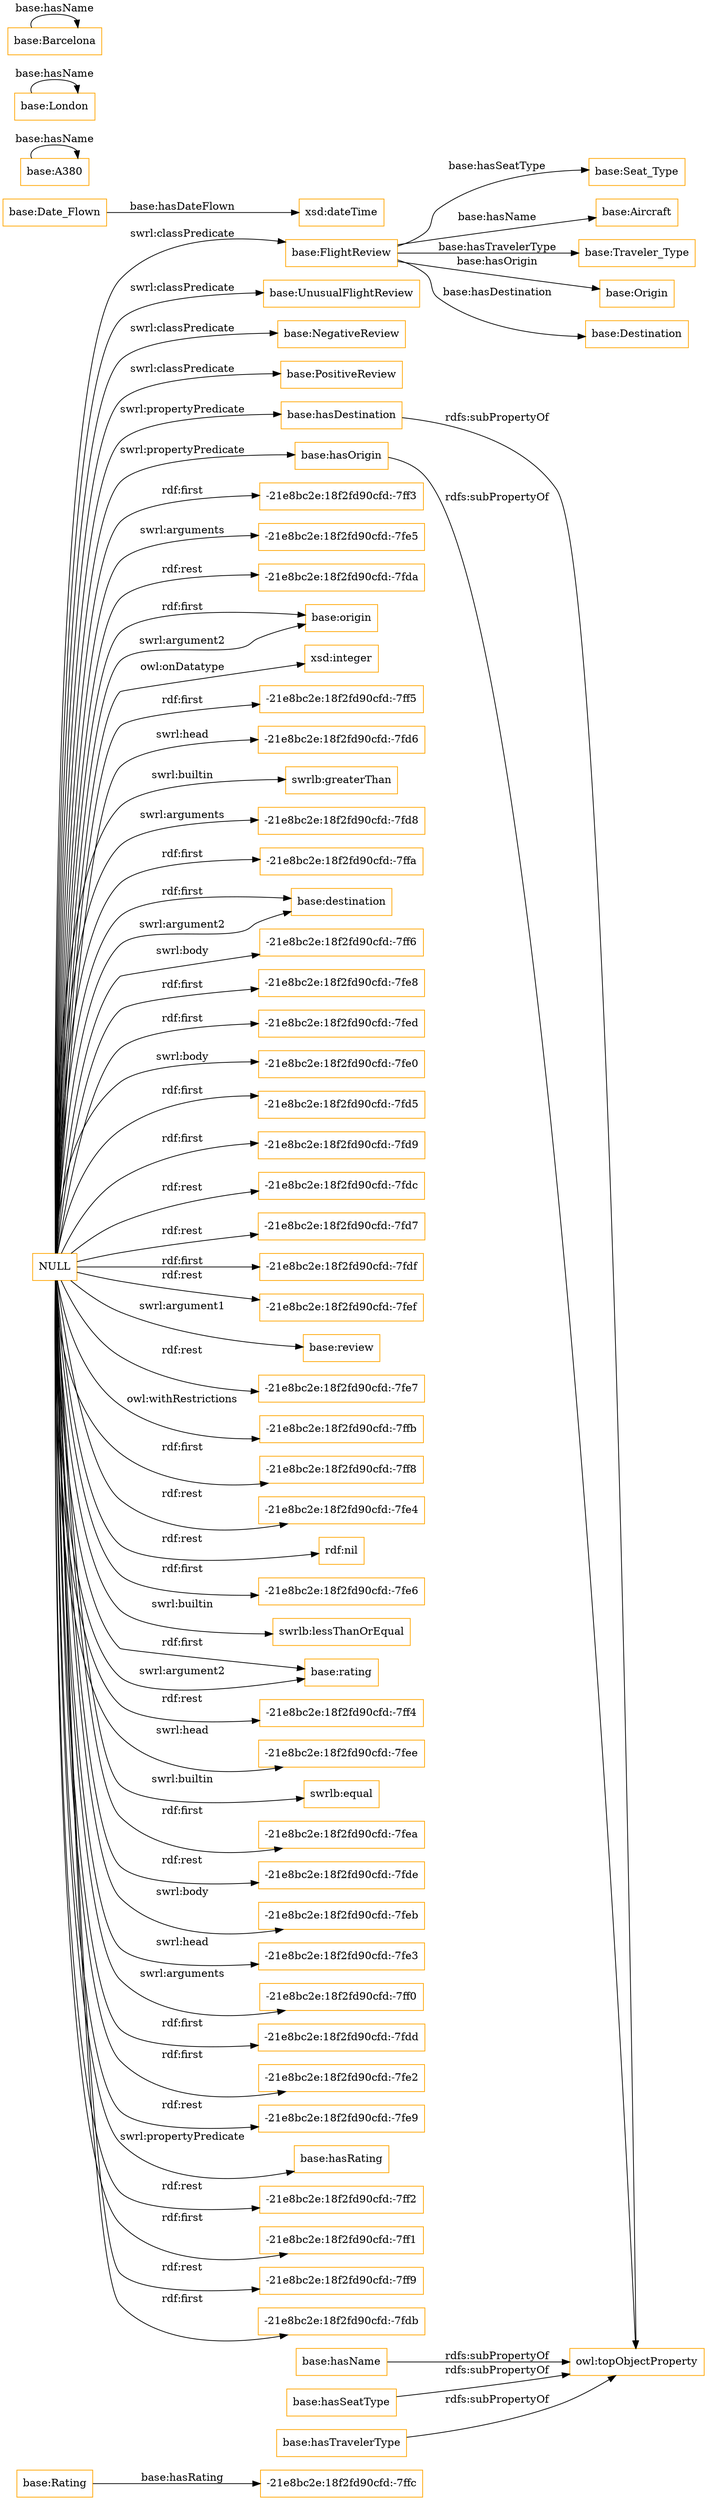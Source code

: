digraph ar2dtool_diagram { 
rankdir=LR;
size="1501"
node [shape = rectangle, color="orange"]; "base:Rating" "base:FlightReview" "base:Date_Flown" "base:UnusualFlightReview" "base:NegativeReview" "base:Seat_Type" "base:PositiveReview" "base:Aircraft" "base:Traveler_Type" "base:Origin" "base:Destination" ; /*classes style*/
	"base:A380" -> "base:A380" [ label = "base:hasName" ];
	"base:London" -> "base:London" [ label = "base:hasName" ];
	"base:hasName" -> "owl:topObjectProperty" [ label = "rdfs:subPropertyOf" ];
	"base:hasDestination" -> "owl:topObjectProperty" [ label = "rdfs:subPropertyOf" ];
	"base:hasOrigin" -> "owl:topObjectProperty" [ label = "rdfs:subPropertyOf" ];
	"base:hasSeatType" -> "owl:topObjectProperty" [ label = "rdfs:subPropertyOf" ];
	"base:hasTravelerType" -> "owl:topObjectProperty" [ label = "rdfs:subPropertyOf" ];
	"NULL" -> "-21e8bc2e:18f2fd90cfd:-7ff3" [ label = "rdf:first" ];
	"NULL" -> "base:FlightReview" [ label = "swrl:classPredicate" ];
	"NULL" -> "base:hasDestination" [ label = "swrl:propertyPredicate" ];
	"NULL" -> "-21e8bc2e:18f2fd90cfd:-7fe5" [ label = "swrl:arguments" ];
	"NULL" -> "-21e8bc2e:18f2fd90cfd:-7fda" [ label = "rdf:rest" ];
	"NULL" -> "base:origin" [ label = "rdf:first" ];
	"NULL" -> "base:NegativeReview" [ label = "swrl:classPredicate" ];
	"NULL" -> "xsd:integer" [ label = "owl:onDatatype" ];
	"NULL" -> "-21e8bc2e:18f2fd90cfd:-7ff5" [ label = "rdf:first" ];
	"NULL" -> "-21e8bc2e:18f2fd90cfd:-7fd6" [ label = "swrl:head" ];
	"NULL" -> "swrlb:greaterThan" [ label = "swrl:builtin" ];
	"NULL" -> "-21e8bc2e:18f2fd90cfd:-7fd8" [ label = "swrl:arguments" ];
	"NULL" -> "-21e8bc2e:18f2fd90cfd:-7ffa" [ label = "rdf:first" ];
	"NULL" -> "base:destination" [ label = "rdf:first" ];
	"NULL" -> "-21e8bc2e:18f2fd90cfd:-7ff6" [ label = "swrl:body" ];
	"NULL" -> "-21e8bc2e:18f2fd90cfd:-7fe8" [ label = "rdf:first" ];
	"NULL" -> "-21e8bc2e:18f2fd90cfd:-7fed" [ label = "rdf:first" ];
	"NULL" -> "-21e8bc2e:18f2fd90cfd:-7fe0" [ label = "swrl:body" ];
	"NULL" -> "-21e8bc2e:18f2fd90cfd:-7fd5" [ label = "rdf:first" ];
	"NULL" -> "-21e8bc2e:18f2fd90cfd:-7fd9" [ label = "rdf:first" ];
	"NULL" -> "-21e8bc2e:18f2fd90cfd:-7fdc" [ label = "rdf:rest" ];
	"NULL" -> "-21e8bc2e:18f2fd90cfd:-7fd7" [ label = "rdf:rest" ];
	"NULL" -> "-21e8bc2e:18f2fd90cfd:-7fdf" [ label = "rdf:first" ];
	"NULL" -> "-21e8bc2e:18f2fd90cfd:-7fef" [ label = "rdf:rest" ];
	"NULL" -> "base:review" [ label = "swrl:argument1" ];
	"NULL" -> "-21e8bc2e:18f2fd90cfd:-7fe7" [ label = "rdf:rest" ];
	"NULL" -> "-21e8bc2e:18f2fd90cfd:-7ffb" [ label = "owl:withRestrictions" ];
	"NULL" -> "-21e8bc2e:18f2fd90cfd:-7ff8" [ label = "rdf:first" ];
	"NULL" -> "-21e8bc2e:18f2fd90cfd:-7fe4" [ label = "rdf:rest" ];
	"NULL" -> "rdf:nil" [ label = "rdf:rest" ];
	"NULL" -> "-21e8bc2e:18f2fd90cfd:-7fe6" [ label = "rdf:first" ];
	"NULL" -> "base:destination" [ label = "swrl:argument2" ];
	"NULL" -> "swrlb:lessThanOrEqual" [ label = "swrl:builtin" ];
	"NULL" -> "base:rating" [ label = "rdf:first" ];
	"NULL" -> "-21e8bc2e:18f2fd90cfd:-7ff4" [ label = "rdf:rest" ];
	"NULL" -> "-21e8bc2e:18f2fd90cfd:-7fee" [ label = "swrl:head" ];
	"NULL" -> "swrlb:equal" [ label = "swrl:builtin" ];
	"NULL" -> "-21e8bc2e:18f2fd90cfd:-7fea" [ label = "rdf:first" ];
	"NULL" -> "base:origin" [ label = "swrl:argument2" ];
	"NULL" -> "-21e8bc2e:18f2fd90cfd:-7fde" [ label = "rdf:rest" ];
	"NULL" -> "-21e8bc2e:18f2fd90cfd:-7feb" [ label = "swrl:body" ];
	"NULL" -> "base:UnusualFlightReview" [ label = "swrl:classPredicate" ];
	"NULL" -> "-21e8bc2e:18f2fd90cfd:-7fe3" [ label = "swrl:head" ];
	"NULL" -> "-21e8bc2e:18f2fd90cfd:-7ff0" [ label = "swrl:arguments" ];
	"NULL" -> "-21e8bc2e:18f2fd90cfd:-7fdd" [ label = "rdf:first" ];
	"NULL" -> "-21e8bc2e:18f2fd90cfd:-7fe2" [ label = "rdf:first" ];
	"NULL" -> "-21e8bc2e:18f2fd90cfd:-7fe9" [ label = "rdf:rest" ];
	"NULL" -> "base:hasRating" [ label = "swrl:propertyPredicate" ];
	"NULL" -> "-21e8bc2e:18f2fd90cfd:-7ff2" [ label = "rdf:rest" ];
	"NULL" -> "-21e8bc2e:18f2fd90cfd:-7ff1" [ label = "rdf:first" ];
	"NULL" -> "-21e8bc2e:18f2fd90cfd:-7ff9" [ label = "rdf:rest" ];
	"NULL" -> "base:PositiveReview" [ label = "swrl:classPredicate" ];
	"NULL" -> "base:rating" [ label = "swrl:argument2" ];
	"NULL" -> "base:hasOrigin" [ label = "swrl:propertyPredicate" ];
	"NULL" -> "-21e8bc2e:18f2fd90cfd:-7fdb" [ label = "rdf:first" ];
	"base:Barcelona" -> "base:Barcelona" [ label = "base:hasName" ];
	"base:FlightReview" -> "base:Aircraft" [ label = "base:hasName" ];
	"base:FlightReview" -> "base:Traveler_Type" [ label = "base:hasTravelerType" ];
	"base:Rating" -> "-21e8bc2e:18f2fd90cfd:-7ffc" [ label = "base:hasRating" ];
	"base:FlightReview" -> "base:Destination" [ label = "base:hasDestination" ];
	"base:FlightReview" -> "base:Seat_Type" [ label = "base:hasSeatType" ];
	"base:FlightReview" -> "base:Origin" [ label = "base:hasOrigin" ];
	"base:Date_Flown" -> "xsd:dateTime" [ label = "base:hasDateFlown" ];

}
